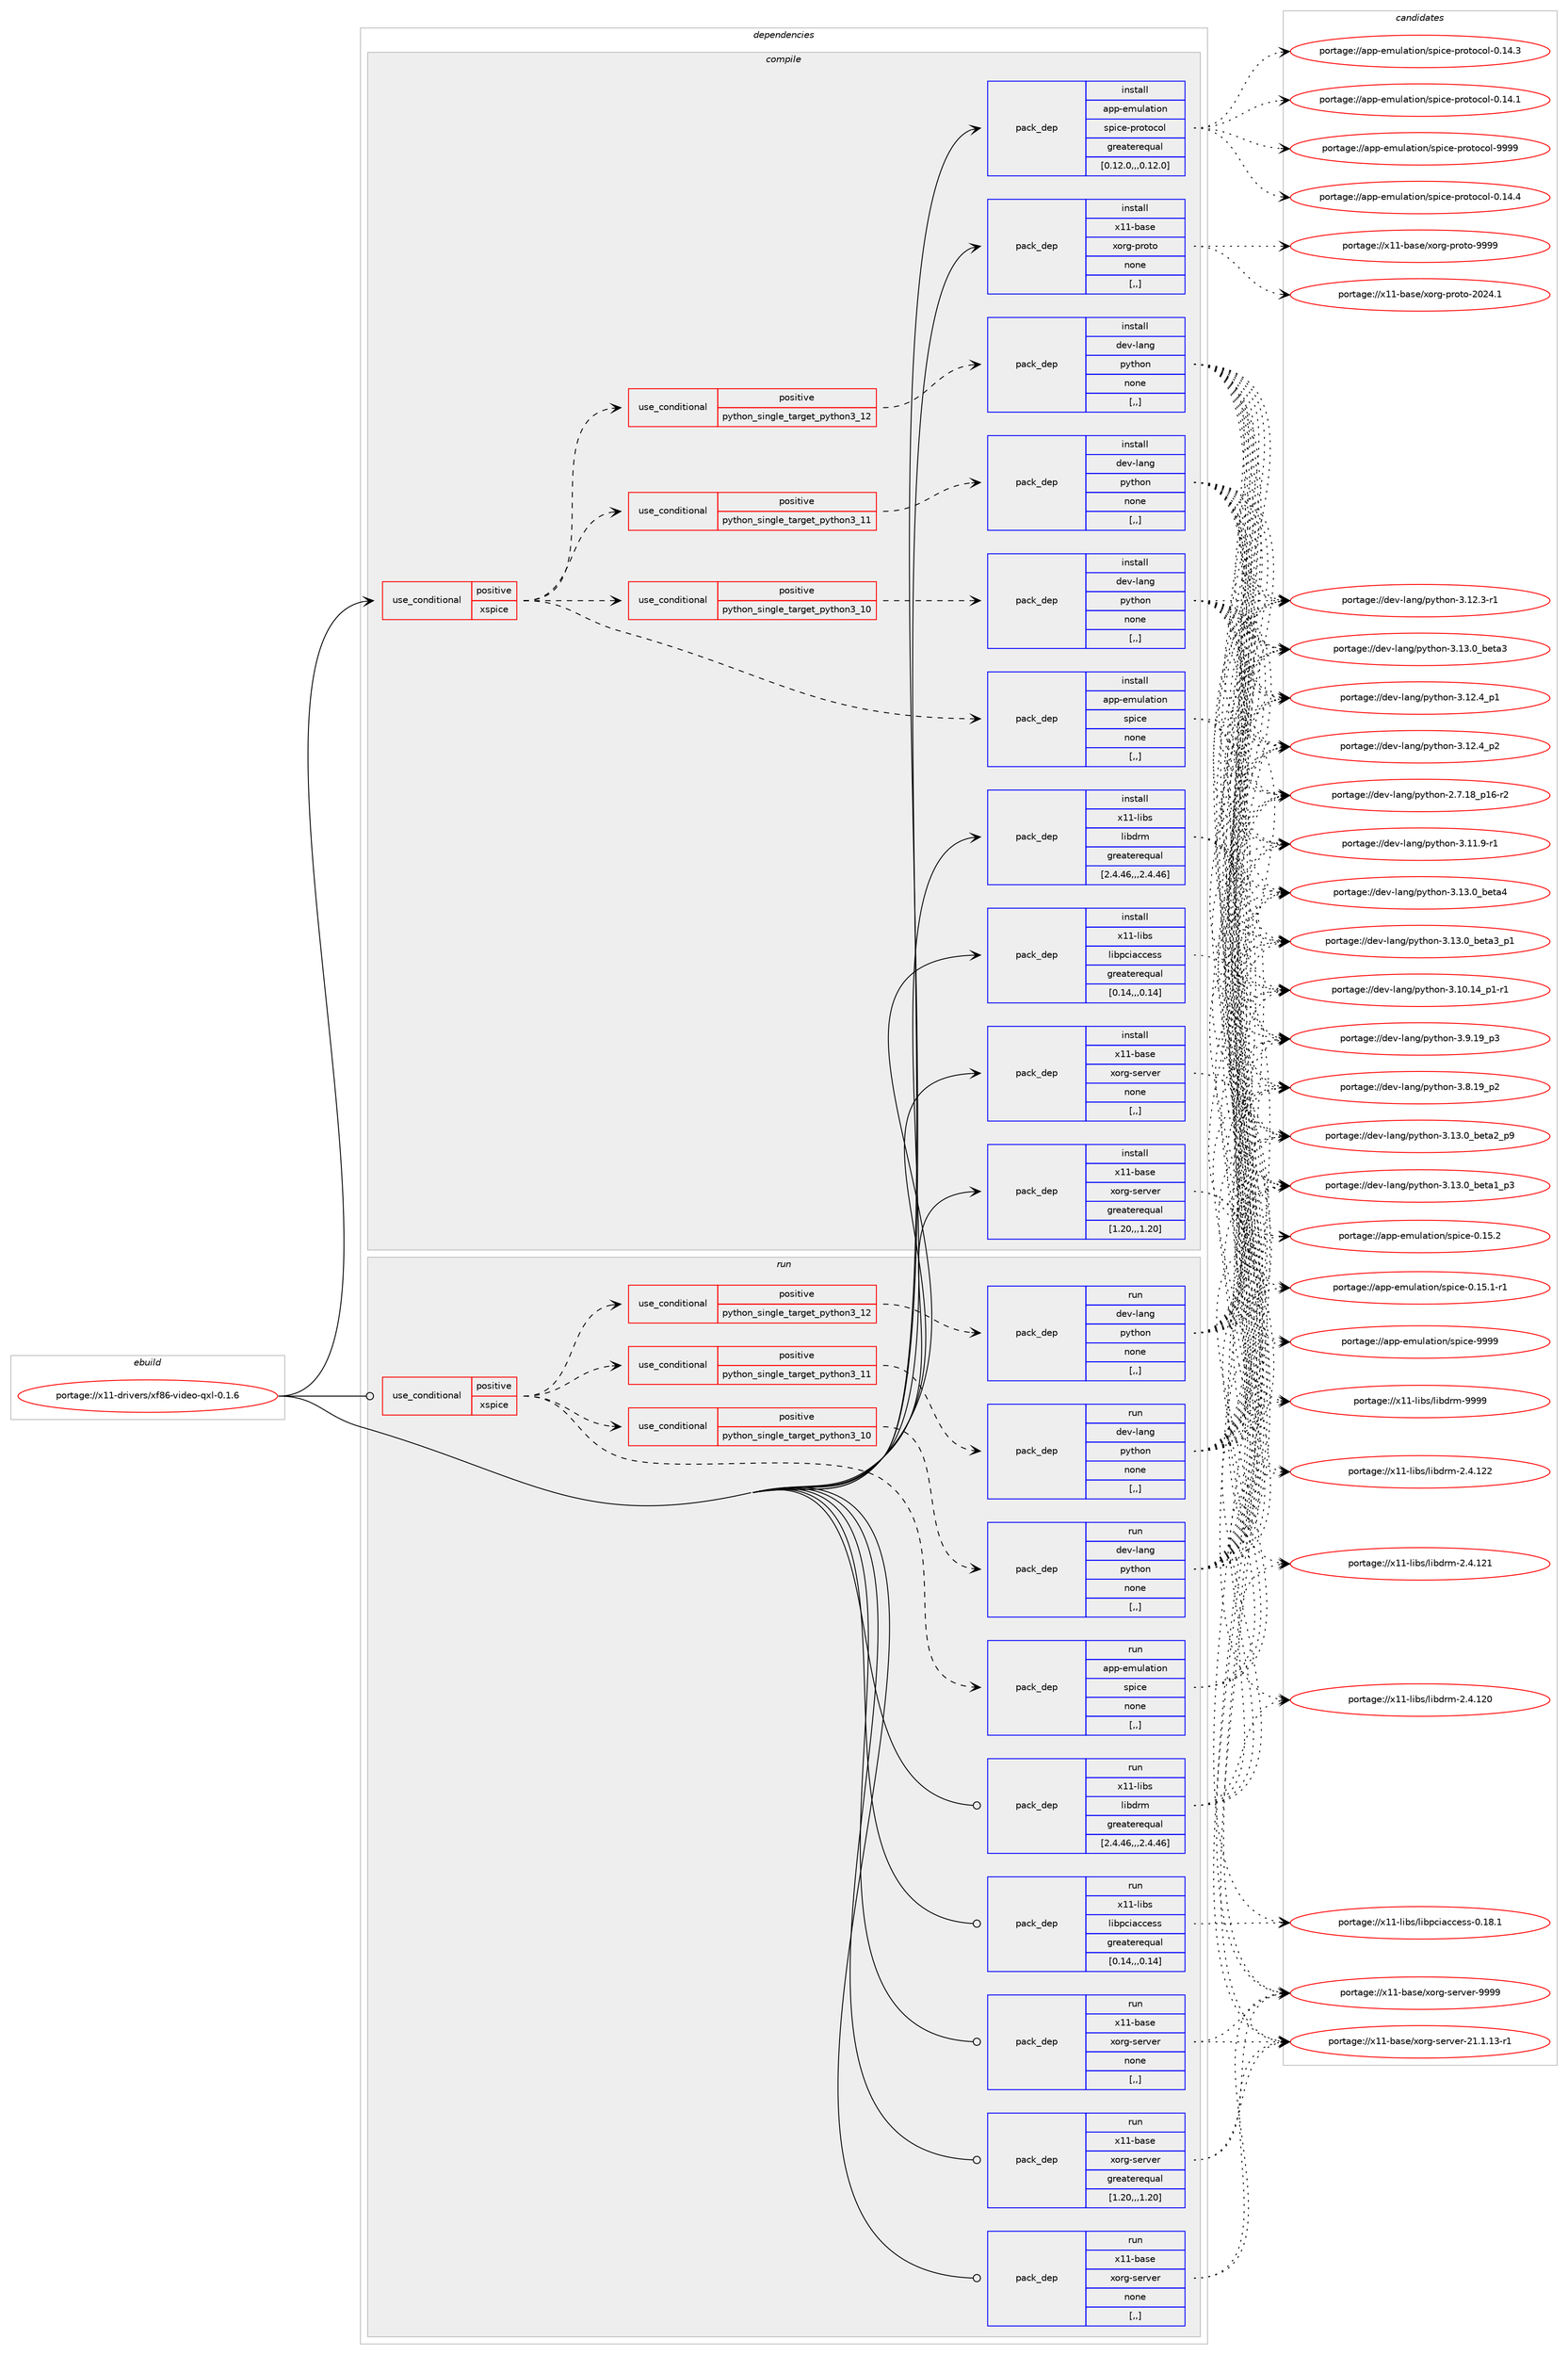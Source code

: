 digraph prolog {

# *************
# Graph options
# *************

newrank=true;
concentrate=true;
compound=true;
graph [rankdir=LR,fontname=Helvetica,fontsize=10,ranksep=1.5];#, ranksep=2.5, nodesep=0.2];
edge  [arrowhead=vee];
node  [fontname=Helvetica,fontsize=10];

# **********
# The ebuild
# **********

subgraph cluster_leftcol {
color=gray;
label=<<i>ebuild</i>>;
id [label="portage://x11-drivers/xf86-video-qxl-0.1.6", color=red, width=4, href="../x11-drivers/xf86-video-qxl-0.1.6.svg"];
}

# ****************
# The dependencies
# ****************

subgraph cluster_midcol {
color=gray;
label=<<i>dependencies</i>>;
subgraph cluster_compile {
fillcolor="#eeeeee";
style=filled;
label=<<i>compile</i>>;
subgraph cond121522 {
dependency456954 [label=<<TABLE BORDER="0" CELLBORDER="1" CELLSPACING="0" CELLPADDING="4"><TR><TD ROWSPAN="3" CELLPADDING="10">use_conditional</TD></TR><TR><TD>positive</TD></TR><TR><TD>xspice</TD></TR></TABLE>>, shape=none, color=red];
subgraph pack332055 {
dependency456955 [label=<<TABLE BORDER="0" CELLBORDER="1" CELLSPACING="0" CELLPADDING="4" WIDTH="220"><TR><TD ROWSPAN="6" CELLPADDING="30">pack_dep</TD></TR><TR><TD WIDTH="110">install</TD></TR><TR><TD>app-emulation</TD></TR><TR><TD>spice</TD></TR><TR><TD>none</TD></TR><TR><TD>[,,]</TD></TR></TABLE>>, shape=none, color=blue];
}
dependency456954:e -> dependency456955:w [weight=20,style="dashed",arrowhead="vee"];
subgraph cond121523 {
dependency456956 [label=<<TABLE BORDER="0" CELLBORDER="1" CELLSPACING="0" CELLPADDING="4"><TR><TD ROWSPAN="3" CELLPADDING="10">use_conditional</TD></TR><TR><TD>positive</TD></TR><TR><TD>python_single_target_python3_10</TD></TR></TABLE>>, shape=none, color=red];
subgraph pack332056 {
dependency456957 [label=<<TABLE BORDER="0" CELLBORDER="1" CELLSPACING="0" CELLPADDING="4" WIDTH="220"><TR><TD ROWSPAN="6" CELLPADDING="30">pack_dep</TD></TR><TR><TD WIDTH="110">install</TD></TR><TR><TD>dev-lang</TD></TR><TR><TD>python</TD></TR><TR><TD>none</TD></TR><TR><TD>[,,]</TD></TR></TABLE>>, shape=none, color=blue];
}
dependency456956:e -> dependency456957:w [weight=20,style="dashed",arrowhead="vee"];
}
dependency456954:e -> dependency456956:w [weight=20,style="dashed",arrowhead="vee"];
subgraph cond121524 {
dependency456958 [label=<<TABLE BORDER="0" CELLBORDER="1" CELLSPACING="0" CELLPADDING="4"><TR><TD ROWSPAN="3" CELLPADDING="10">use_conditional</TD></TR><TR><TD>positive</TD></TR><TR><TD>python_single_target_python3_11</TD></TR></TABLE>>, shape=none, color=red];
subgraph pack332057 {
dependency456959 [label=<<TABLE BORDER="0" CELLBORDER="1" CELLSPACING="0" CELLPADDING="4" WIDTH="220"><TR><TD ROWSPAN="6" CELLPADDING="30">pack_dep</TD></TR><TR><TD WIDTH="110">install</TD></TR><TR><TD>dev-lang</TD></TR><TR><TD>python</TD></TR><TR><TD>none</TD></TR><TR><TD>[,,]</TD></TR></TABLE>>, shape=none, color=blue];
}
dependency456958:e -> dependency456959:w [weight=20,style="dashed",arrowhead="vee"];
}
dependency456954:e -> dependency456958:w [weight=20,style="dashed",arrowhead="vee"];
subgraph cond121525 {
dependency456960 [label=<<TABLE BORDER="0" CELLBORDER="1" CELLSPACING="0" CELLPADDING="4"><TR><TD ROWSPAN="3" CELLPADDING="10">use_conditional</TD></TR><TR><TD>positive</TD></TR><TR><TD>python_single_target_python3_12</TD></TR></TABLE>>, shape=none, color=red];
subgraph pack332058 {
dependency456961 [label=<<TABLE BORDER="0" CELLBORDER="1" CELLSPACING="0" CELLPADDING="4" WIDTH="220"><TR><TD ROWSPAN="6" CELLPADDING="30">pack_dep</TD></TR><TR><TD WIDTH="110">install</TD></TR><TR><TD>dev-lang</TD></TR><TR><TD>python</TD></TR><TR><TD>none</TD></TR><TR><TD>[,,]</TD></TR></TABLE>>, shape=none, color=blue];
}
dependency456960:e -> dependency456961:w [weight=20,style="dashed",arrowhead="vee"];
}
dependency456954:e -> dependency456960:w [weight=20,style="dashed",arrowhead="vee"];
}
id:e -> dependency456954:w [weight=20,style="solid",arrowhead="vee"];
subgraph pack332059 {
dependency456962 [label=<<TABLE BORDER="0" CELLBORDER="1" CELLSPACING="0" CELLPADDING="4" WIDTH="220"><TR><TD ROWSPAN="6" CELLPADDING="30">pack_dep</TD></TR><TR><TD WIDTH="110">install</TD></TR><TR><TD>app-emulation</TD></TR><TR><TD>spice-protocol</TD></TR><TR><TD>greaterequal</TD></TR><TR><TD>[0.12.0,,,0.12.0]</TD></TR></TABLE>>, shape=none, color=blue];
}
id:e -> dependency456962:w [weight=20,style="solid",arrowhead="vee"];
subgraph pack332060 {
dependency456963 [label=<<TABLE BORDER="0" CELLBORDER="1" CELLSPACING="0" CELLPADDING="4" WIDTH="220"><TR><TD ROWSPAN="6" CELLPADDING="30">pack_dep</TD></TR><TR><TD WIDTH="110">install</TD></TR><TR><TD>x11-base</TD></TR><TR><TD>xorg-proto</TD></TR><TR><TD>none</TD></TR><TR><TD>[,,]</TD></TR></TABLE>>, shape=none, color=blue];
}
id:e -> dependency456963:w [weight=20,style="solid",arrowhead="vee"];
subgraph pack332061 {
dependency456964 [label=<<TABLE BORDER="0" CELLBORDER="1" CELLSPACING="0" CELLPADDING="4" WIDTH="220"><TR><TD ROWSPAN="6" CELLPADDING="30">pack_dep</TD></TR><TR><TD WIDTH="110">install</TD></TR><TR><TD>x11-base</TD></TR><TR><TD>xorg-server</TD></TR><TR><TD>greaterequal</TD></TR><TR><TD>[1.20,,,1.20]</TD></TR></TABLE>>, shape=none, color=blue];
}
id:e -> dependency456964:w [weight=20,style="solid",arrowhead="vee"];
subgraph pack332062 {
dependency456965 [label=<<TABLE BORDER="0" CELLBORDER="1" CELLSPACING="0" CELLPADDING="4" WIDTH="220"><TR><TD ROWSPAN="6" CELLPADDING="30">pack_dep</TD></TR><TR><TD WIDTH="110">install</TD></TR><TR><TD>x11-base</TD></TR><TR><TD>xorg-server</TD></TR><TR><TD>none</TD></TR><TR><TD>[,,]</TD></TR></TABLE>>, shape=none, color=blue];
}
id:e -> dependency456965:w [weight=20,style="solid",arrowhead="vee"];
subgraph pack332063 {
dependency456966 [label=<<TABLE BORDER="0" CELLBORDER="1" CELLSPACING="0" CELLPADDING="4" WIDTH="220"><TR><TD ROWSPAN="6" CELLPADDING="30">pack_dep</TD></TR><TR><TD WIDTH="110">install</TD></TR><TR><TD>x11-libs</TD></TR><TR><TD>libdrm</TD></TR><TR><TD>greaterequal</TD></TR><TR><TD>[2.4.46,,,2.4.46]</TD></TR></TABLE>>, shape=none, color=blue];
}
id:e -> dependency456966:w [weight=20,style="solid",arrowhead="vee"];
subgraph pack332064 {
dependency456967 [label=<<TABLE BORDER="0" CELLBORDER="1" CELLSPACING="0" CELLPADDING="4" WIDTH="220"><TR><TD ROWSPAN="6" CELLPADDING="30">pack_dep</TD></TR><TR><TD WIDTH="110">install</TD></TR><TR><TD>x11-libs</TD></TR><TR><TD>libpciaccess</TD></TR><TR><TD>greaterequal</TD></TR><TR><TD>[0.14,,,0.14]</TD></TR></TABLE>>, shape=none, color=blue];
}
id:e -> dependency456967:w [weight=20,style="solid",arrowhead="vee"];
}
subgraph cluster_compileandrun {
fillcolor="#eeeeee";
style=filled;
label=<<i>compile and run</i>>;
}
subgraph cluster_run {
fillcolor="#eeeeee";
style=filled;
label=<<i>run</i>>;
subgraph cond121526 {
dependency456968 [label=<<TABLE BORDER="0" CELLBORDER="1" CELLSPACING="0" CELLPADDING="4"><TR><TD ROWSPAN="3" CELLPADDING="10">use_conditional</TD></TR><TR><TD>positive</TD></TR><TR><TD>xspice</TD></TR></TABLE>>, shape=none, color=red];
subgraph pack332065 {
dependency456969 [label=<<TABLE BORDER="0" CELLBORDER="1" CELLSPACING="0" CELLPADDING="4" WIDTH="220"><TR><TD ROWSPAN="6" CELLPADDING="30">pack_dep</TD></TR><TR><TD WIDTH="110">run</TD></TR><TR><TD>app-emulation</TD></TR><TR><TD>spice</TD></TR><TR><TD>none</TD></TR><TR><TD>[,,]</TD></TR></TABLE>>, shape=none, color=blue];
}
dependency456968:e -> dependency456969:w [weight=20,style="dashed",arrowhead="vee"];
subgraph cond121527 {
dependency456970 [label=<<TABLE BORDER="0" CELLBORDER="1" CELLSPACING="0" CELLPADDING="4"><TR><TD ROWSPAN="3" CELLPADDING="10">use_conditional</TD></TR><TR><TD>positive</TD></TR><TR><TD>python_single_target_python3_10</TD></TR></TABLE>>, shape=none, color=red];
subgraph pack332066 {
dependency456971 [label=<<TABLE BORDER="0" CELLBORDER="1" CELLSPACING="0" CELLPADDING="4" WIDTH="220"><TR><TD ROWSPAN="6" CELLPADDING="30">pack_dep</TD></TR><TR><TD WIDTH="110">run</TD></TR><TR><TD>dev-lang</TD></TR><TR><TD>python</TD></TR><TR><TD>none</TD></TR><TR><TD>[,,]</TD></TR></TABLE>>, shape=none, color=blue];
}
dependency456970:e -> dependency456971:w [weight=20,style="dashed",arrowhead="vee"];
}
dependency456968:e -> dependency456970:w [weight=20,style="dashed",arrowhead="vee"];
subgraph cond121528 {
dependency456972 [label=<<TABLE BORDER="0" CELLBORDER="1" CELLSPACING="0" CELLPADDING="4"><TR><TD ROWSPAN="3" CELLPADDING="10">use_conditional</TD></TR><TR><TD>positive</TD></TR><TR><TD>python_single_target_python3_11</TD></TR></TABLE>>, shape=none, color=red];
subgraph pack332067 {
dependency456973 [label=<<TABLE BORDER="0" CELLBORDER="1" CELLSPACING="0" CELLPADDING="4" WIDTH="220"><TR><TD ROWSPAN="6" CELLPADDING="30">pack_dep</TD></TR><TR><TD WIDTH="110">run</TD></TR><TR><TD>dev-lang</TD></TR><TR><TD>python</TD></TR><TR><TD>none</TD></TR><TR><TD>[,,]</TD></TR></TABLE>>, shape=none, color=blue];
}
dependency456972:e -> dependency456973:w [weight=20,style="dashed",arrowhead="vee"];
}
dependency456968:e -> dependency456972:w [weight=20,style="dashed",arrowhead="vee"];
subgraph cond121529 {
dependency456974 [label=<<TABLE BORDER="0" CELLBORDER="1" CELLSPACING="0" CELLPADDING="4"><TR><TD ROWSPAN="3" CELLPADDING="10">use_conditional</TD></TR><TR><TD>positive</TD></TR><TR><TD>python_single_target_python3_12</TD></TR></TABLE>>, shape=none, color=red];
subgraph pack332068 {
dependency456975 [label=<<TABLE BORDER="0" CELLBORDER="1" CELLSPACING="0" CELLPADDING="4" WIDTH="220"><TR><TD ROWSPAN="6" CELLPADDING="30">pack_dep</TD></TR><TR><TD WIDTH="110">run</TD></TR><TR><TD>dev-lang</TD></TR><TR><TD>python</TD></TR><TR><TD>none</TD></TR><TR><TD>[,,]</TD></TR></TABLE>>, shape=none, color=blue];
}
dependency456974:e -> dependency456975:w [weight=20,style="dashed",arrowhead="vee"];
}
dependency456968:e -> dependency456974:w [weight=20,style="dashed",arrowhead="vee"];
}
id:e -> dependency456968:w [weight=20,style="solid",arrowhead="odot"];
subgraph pack332069 {
dependency456976 [label=<<TABLE BORDER="0" CELLBORDER="1" CELLSPACING="0" CELLPADDING="4" WIDTH="220"><TR><TD ROWSPAN="6" CELLPADDING="30">pack_dep</TD></TR><TR><TD WIDTH="110">run</TD></TR><TR><TD>x11-base</TD></TR><TR><TD>xorg-server</TD></TR><TR><TD>greaterequal</TD></TR><TR><TD>[1.20,,,1.20]</TD></TR></TABLE>>, shape=none, color=blue];
}
id:e -> dependency456976:w [weight=20,style="solid",arrowhead="odot"];
subgraph pack332070 {
dependency456977 [label=<<TABLE BORDER="0" CELLBORDER="1" CELLSPACING="0" CELLPADDING="4" WIDTH="220"><TR><TD ROWSPAN="6" CELLPADDING="30">pack_dep</TD></TR><TR><TD WIDTH="110">run</TD></TR><TR><TD>x11-base</TD></TR><TR><TD>xorg-server</TD></TR><TR><TD>none</TD></TR><TR><TD>[,,]</TD></TR></TABLE>>, shape=none, color=blue];
}
id:e -> dependency456977:w [weight=20,style="solid",arrowhead="odot"];
subgraph pack332071 {
dependency456978 [label=<<TABLE BORDER="0" CELLBORDER="1" CELLSPACING="0" CELLPADDING="4" WIDTH="220"><TR><TD ROWSPAN="6" CELLPADDING="30">pack_dep</TD></TR><TR><TD WIDTH="110">run</TD></TR><TR><TD>x11-base</TD></TR><TR><TD>xorg-server</TD></TR><TR><TD>none</TD></TR><TR><TD>[,,]</TD></TR></TABLE>>, shape=none, color=blue];
}
id:e -> dependency456978:w [weight=20,style="solid",arrowhead="odot"];
subgraph pack332072 {
dependency456979 [label=<<TABLE BORDER="0" CELLBORDER="1" CELLSPACING="0" CELLPADDING="4" WIDTH="220"><TR><TD ROWSPAN="6" CELLPADDING="30">pack_dep</TD></TR><TR><TD WIDTH="110">run</TD></TR><TR><TD>x11-libs</TD></TR><TR><TD>libdrm</TD></TR><TR><TD>greaterequal</TD></TR><TR><TD>[2.4.46,,,2.4.46]</TD></TR></TABLE>>, shape=none, color=blue];
}
id:e -> dependency456979:w [weight=20,style="solid",arrowhead="odot"];
subgraph pack332073 {
dependency456980 [label=<<TABLE BORDER="0" CELLBORDER="1" CELLSPACING="0" CELLPADDING="4" WIDTH="220"><TR><TD ROWSPAN="6" CELLPADDING="30">pack_dep</TD></TR><TR><TD WIDTH="110">run</TD></TR><TR><TD>x11-libs</TD></TR><TR><TD>libpciaccess</TD></TR><TR><TD>greaterequal</TD></TR><TR><TD>[0.14,,,0.14]</TD></TR></TABLE>>, shape=none, color=blue];
}
id:e -> dependency456980:w [weight=20,style="solid",arrowhead="odot"];
}
}

# **************
# The candidates
# **************

subgraph cluster_choices {
rank=same;
color=gray;
label=<<i>candidates</i>>;

subgraph choice332055 {
color=black;
nodesep=1;
choice97112112451011091171089711610511111047115112105991014557575757 [label="portage://app-emulation/spice-9999", color=red, width=4,href="../app-emulation/spice-9999.svg"];
choice971121124510110911710897116105111110471151121059910145484649534650 [label="portage://app-emulation/spice-0.15.2", color=red, width=4,href="../app-emulation/spice-0.15.2.svg"];
choice9711211245101109117108971161051111104711511210599101454846495346494511449 [label="portage://app-emulation/spice-0.15.1-r1", color=red, width=4,href="../app-emulation/spice-0.15.1-r1.svg"];
dependency456955:e -> choice97112112451011091171089711610511111047115112105991014557575757:w [style=dotted,weight="100"];
dependency456955:e -> choice971121124510110911710897116105111110471151121059910145484649534650:w [style=dotted,weight="100"];
dependency456955:e -> choice9711211245101109117108971161051111104711511210599101454846495346494511449:w [style=dotted,weight="100"];
}
subgraph choice332056 {
color=black;
nodesep=1;
choice1001011184510897110103471121211161041111104551464951464895981011169752 [label="portage://dev-lang/python-3.13.0_beta4", color=red, width=4,href="../dev-lang/python-3.13.0_beta4.svg"];
choice10010111845108971101034711212111610411111045514649514648959810111697519511249 [label="portage://dev-lang/python-3.13.0_beta3_p1", color=red, width=4,href="../dev-lang/python-3.13.0_beta3_p1.svg"];
choice1001011184510897110103471121211161041111104551464951464895981011169751 [label="portage://dev-lang/python-3.13.0_beta3", color=red, width=4,href="../dev-lang/python-3.13.0_beta3.svg"];
choice10010111845108971101034711212111610411111045514649514648959810111697509511257 [label="portage://dev-lang/python-3.13.0_beta2_p9", color=red, width=4,href="../dev-lang/python-3.13.0_beta2_p9.svg"];
choice10010111845108971101034711212111610411111045514649514648959810111697499511251 [label="portage://dev-lang/python-3.13.0_beta1_p3", color=red, width=4,href="../dev-lang/python-3.13.0_beta1_p3.svg"];
choice100101118451089711010347112121116104111110455146495046529511250 [label="portage://dev-lang/python-3.12.4_p2", color=red, width=4,href="../dev-lang/python-3.12.4_p2.svg"];
choice100101118451089711010347112121116104111110455146495046529511249 [label="portage://dev-lang/python-3.12.4_p1", color=red, width=4,href="../dev-lang/python-3.12.4_p1.svg"];
choice100101118451089711010347112121116104111110455146495046514511449 [label="portage://dev-lang/python-3.12.3-r1", color=red, width=4,href="../dev-lang/python-3.12.3-r1.svg"];
choice100101118451089711010347112121116104111110455146494946574511449 [label="portage://dev-lang/python-3.11.9-r1", color=red, width=4,href="../dev-lang/python-3.11.9-r1.svg"];
choice100101118451089711010347112121116104111110455146494846495295112494511449 [label="portage://dev-lang/python-3.10.14_p1-r1", color=red, width=4,href="../dev-lang/python-3.10.14_p1-r1.svg"];
choice100101118451089711010347112121116104111110455146574649579511251 [label="portage://dev-lang/python-3.9.19_p3", color=red, width=4,href="../dev-lang/python-3.9.19_p3.svg"];
choice100101118451089711010347112121116104111110455146564649579511250 [label="portage://dev-lang/python-3.8.19_p2", color=red, width=4,href="../dev-lang/python-3.8.19_p2.svg"];
choice100101118451089711010347112121116104111110455046554649569511249544511450 [label="portage://dev-lang/python-2.7.18_p16-r2", color=red, width=4,href="../dev-lang/python-2.7.18_p16-r2.svg"];
dependency456957:e -> choice1001011184510897110103471121211161041111104551464951464895981011169752:w [style=dotted,weight="100"];
dependency456957:e -> choice10010111845108971101034711212111610411111045514649514648959810111697519511249:w [style=dotted,weight="100"];
dependency456957:e -> choice1001011184510897110103471121211161041111104551464951464895981011169751:w [style=dotted,weight="100"];
dependency456957:e -> choice10010111845108971101034711212111610411111045514649514648959810111697509511257:w [style=dotted,weight="100"];
dependency456957:e -> choice10010111845108971101034711212111610411111045514649514648959810111697499511251:w [style=dotted,weight="100"];
dependency456957:e -> choice100101118451089711010347112121116104111110455146495046529511250:w [style=dotted,weight="100"];
dependency456957:e -> choice100101118451089711010347112121116104111110455146495046529511249:w [style=dotted,weight="100"];
dependency456957:e -> choice100101118451089711010347112121116104111110455146495046514511449:w [style=dotted,weight="100"];
dependency456957:e -> choice100101118451089711010347112121116104111110455146494946574511449:w [style=dotted,weight="100"];
dependency456957:e -> choice100101118451089711010347112121116104111110455146494846495295112494511449:w [style=dotted,weight="100"];
dependency456957:e -> choice100101118451089711010347112121116104111110455146574649579511251:w [style=dotted,weight="100"];
dependency456957:e -> choice100101118451089711010347112121116104111110455146564649579511250:w [style=dotted,weight="100"];
dependency456957:e -> choice100101118451089711010347112121116104111110455046554649569511249544511450:w [style=dotted,weight="100"];
}
subgraph choice332057 {
color=black;
nodesep=1;
choice1001011184510897110103471121211161041111104551464951464895981011169752 [label="portage://dev-lang/python-3.13.0_beta4", color=red, width=4,href="../dev-lang/python-3.13.0_beta4.svg"];
choice10010111845108971101034711212111610411111045514649514648959810111697519511249 [label="portage://dev-lang/python-3.13.0_beta3_p1", color=red, width=4,href="../dev-lang/python-3.13.0_beta3_p1.svg"];
choice1001011184510897110103471121211161041111104551464951464895981011169751 [label="portage://dev-lang/python-3.13.0_beta3", color=red, width=4,href="../dev-lang/python-3.13.0_beta3.svg"];
choice10010111845108971101034711212111610411111045514649514648959810111697509511257 [label="portage://dev-lang/python-3.13.0_beta2_p9", color=red, width=4,href="../dev-lang/python-3.13.0_beta2_p9.svg"];
choice10010111845108971101034711212111610411111045514649514648959810111697499511251 [label="portage://dev-lang/python-3.13.0_beta1_p3", color=red, width=4,href="../dev-lang/python-3.13.0_beta1_p3.svg"];
choice100101118451089711010347112121116104111110455146495046529511250 [label="portage://dev-lang/python-3.12.4_p2", color=red, width=4,href="../dev-lang/python-3.12.4_p2.svg"];
choice100101118451089711010347112121116104111110455146495046529511249 [label="portage://dev-lang/python-3.12.4_p1", color=red, width=4,href="../dev-lang/python-3.12.4_p1.svg"];
choice100101118451089711010347112121116104111110455146495046514511449 [label="portage://dev-lang/python-3.12.3-r1", color=red, width=4,href="../dev-lang/python-3.12.3-r1.svg"];
choice100101118451089711010347112121116104111110455146494946574511449 [label="portage://dev-lang/python-3.11.9-r1", color=red, width=4,href="../dev-lang/python-3.11.9-r1.svg"];
choice100101118451089711010347112121116104111110455146494846495295112494511449 [label="portage://dev-lang/python-3.10.14_p1-r1", color=red, width=4,href="../dev-lang/python-3.10.14_p1-r1.svg"];
choice100101118451089711010347112121116104111110455146574649579511251 [label="portage://dev-lang/python-3.9.19_p3", color=red, width=4,href="../dev-lang/python-3.9.19_p3.svg"];
choice100101118451089711010347112121116104111110455146564649579511250 [label="portage://dev-lang/python-3.8.19_p2", color=red, width=4,href="../dev-lang/python-3.8.19_p2.svg"];
choice100101118451089711010347112121116104111110455046554649569511249544511450 [label="portage://dev-lang/python-2.7.18_p16-r2", color=red, width=4,href="../dev-lang/python-2.7.18_p16-r2.svg"];
dependency456959:e -> choice1001011184510897110103471121211161041111104551464951464895981011169752:w [style=dotted,weight="100"];
dependency456959:e -> choice10010111845108971101034711212111610411111045514649514648959810111697519511249:w [style=dotted,weight="100"];
dependency456959:e -> choice1001011184510897110103471121211161041111104551464951464895981011169751:w [style=dotted,weight="100"];
dependency456959:e -> choice10010111845108971101034711212111610411111045514649514648959810111697509511257:w [style=dotted,weight="100"];
dependency456959:e -> choice10010111845108971101034711212111610411111045514649514648959810111697499511251:w [style=dotted,weight="100"];
dependency456959:e -> choice100101118451089711010347112121116104111110455146495046529511250:w [style=dotted,weight="100"];
dependency456959:e -> choice100101118451089711010347112121116104111110455146495046529511249:w [style=dotted,weight="100"];
dependency456959:e -> choice100101118451089711010347112121116104111110455146495046514511449:w [style=dotted,weight="100"];
dependency456959:e -> choice100101118451089711010347112121116104111110455146494946574511449:w [style=dotted,weight="100"];
dependency456959:e -> choice100101118451089711010347112121116104111110455146494846495295112494511449:w [style=dotted,weight="100"];
dependency456959:e -> choice100101118451089711010347112121116104111110455146574649579511251:w [style=dotted,weight="100"];
dependency456959:e -> choice100101118451089711010347112121116104111110455146564649579511250:w [style=dotted,weight="100"];
dependency456959:e -> choice100101118451089711010347112121116104111110455046554649569511249544511450:w [style=dotted,weight="100"];
}
subgraph choice332058 {
color=black;
nodesep=1;
choice1001011184510897110103471121211161041111104551464951464895981011169752 [label="portage://dev-lang/python-3.13.0_beta4", color=red, width=4,href="../dev-lang/python-3.13.0_beta4.svg"];
choice10010111845108971101034711212111610411111045514649514648959810111697519511249 [label="portage://dev-lang/python-3.13.0_beta3_p1", color=red, width=4,href="../dev-lang/python-3.13.0_beta3_p1.svg"];
choice1001011184510897110103471121211161041111104551464951464895981011169751 [label="portage://dev-lang/python-3.13.0_beta3", color=red, width=4,href="../dev-lang/python-3.13.0_beta3.svg"];
choice10010111845108971101034711212111610411111045514649514648959810111697509511257 [label="portage://dev-lang/python-3.13.0_beta2_p9", color=red, width=4,href="../dev-lang/python-3.13.0_beta2_p9.svg"];
choice10010111845108971101034711212111610411111045514649514648959810111697499511251 [label="portage://dev-lang/python-3.13.0_beta1_p3", color=red, width=4,href="../dev-lang/python-3.13.0_beta1_p3.svg"];
choice100101118451089711010347112121116104111110455146495046529511250 [label="portage://dev-lang/python-3.12.4_p2", color=red, width=4,href="../dev-lang/python-3.12.4_p2.svg"];
choice100101118451089711010347112121116104111110455146495046529511249 [label="portage://dev-lang/python-3.12.4_p1", color=red, width=4,href="../dev-lang/python-3.12.4_p1.svg"];
choice100101118451089711010347112121116104111110455146495046514511449 [label="portage://dev-lang/python-3.12.3-r1", color=red, width=4,href="../dev-lang/python-3.12.3-r1.svg"];
choice100101118451089711010347112121116104111110455146494946574511449 [label="portage://dev-lang/python-3.11.9-r1", color=red, width=4,href="../dev-lang/python-3.11.9-r1.svg"];
choice100101118451089711010347112121116104111110455146494846495295112494511449 [label="portage://dev-lang/python-3.10.14_p1-r1", color=red, width=4,href="../dev-lang/python-3.10.14_p1-r1.svg"];
choice100101118451089711010347112121116104111110455146574649579511251 [label="portage://dev-lang/python-3.9.19_p3", color=red, width=4,href="../dev-lang/python-3.9.19_p3.svg"];
choice100101118451089711010347112121116104111110455146564649579511250 [label="portage://dev-lang/python-3.8.19_p2", color=red, width=4,href="../dev-lang/python-3.8.19_p2.svg"];
choice100101118451089711010347112121116104111110455046554649569511249544511450 [label="portage://dev-lang/python-2.7.18_p16-r2", color=red, width=4,href="../dev-lang/python-2.7.18_p16-r2.svg"];
dependency456961:e -> choice1001011184510897110103471121211161041111104551464951464895981011169752:w [style=dotted,weight="100"];
dependency456961:e -> choice10010111845108971101034711212111610411111045514649514648959810111697519511249:w [style=dotted,weight="100"];
dependency456961:e -> choice1001011184510897110103471121211161041111104551464951464895981011169751:w [style=dotted,weight="100"];
dependency456961:e -> choice10010111845108971101034711212111610411111045514649514648959810111697509511257:w [style=dotted,weight="100"];
dependency456961:e -> choice10010111845108971101034711212111610411111045514649514648959810111697499511251:w [style=dotted,weight="100"];
dependency456961:e -> choice100101118451089711010347112121116104111110455146495046529511250:w [style=dotted,weight="100"];
dependency456961:e -> choice100101118451089711010347112121116104111110455146495046529511249:w [style=dotted,weight="100"];
dependency456961:e -> choice100101118451089711010347112121116104111110455146495046514511449:w [style=dotted,weight="100"];
dependency456961:e -> choice100101118451089711010347112121116104111110455146494946574511449:w [style=dotted,weight="100"];
dependency456961:e -> choice100101118451089711010347112121116104111110455146494846495295112494511449:w [style=dotted,weight="100"];
dependency456961:e -> choice100101118451089711010347112121116104111110455146574649579511251:w [style=dotted,weight="100"];
dependency456961:e -> choice100101118451089711010347112121116104111110455146564649579511250:w [style=dotted,weight="100"];
dependency456961:e -> choice100101118451089711010347112121116104111110455046554649569511249544511450:w [style=dotted,weight="100"];
}
subgraph choice332059 {
color=black;
nodesep=1;
choice971121124510110911710897116105111110471151121059910145112114111116111991111084557575757 [label="portage://app-emulation/spice-protocol-9999", color=red, width=4,href="../app-emulation/spice-protocol-9999.svg"];
choice9711211245101109117108971161051111104711511210599101451121141111161119911110845484649524652 [label="portage://app-emulation/spice-protocol-0.14.4", color=red, width=4,href="../app-emulation/spice-protocol-0.14.4.svg"];
choice9711211245101109117108971161051111104711511210599101451121141111161119911110845484649524651 [label="portage://app-emulation/spice-protocol-0.14.3", color=red, width=4,href="../app-emulation/spice-protocol-0.14.3.svg"];
choice9711211245101109117108971161051111104711511210599101451121141111161119911110845484649524649 [label="portage://app-emulation/spice-protocol-0.14.1", color=red, width=4,href="../app-emulation/spice-protocol-0.14.1.svg"];
dependency456962:e -> choice971121124510110911710897116105111110471151121059910145112114111116111991111084557575757:w [style=dotted,weight="100"];
dependency456962:e -> choice9711211245101109117108971161051111104711511210599101451121141111161119911110845484649524652:w [style=dotted,weight="100"];
dependency456962:e -> choice9711211245101109117108971161051111104711511210599101451121141111161119911110845484649524651:w [style=dotted,weight="100"];
dependency456962:e -> choice9711211245101109117108971161051111104711511210599101451121141111161119911110845484649524649:w [style=dotted,weight="100"];
}
subgraph choice332060 {
color=black;
nodesep=1;
choice120494945989711510147120111114103451121141111161114557575757 [label="portage://x11-base/xorg-proto-9999", color=red, width=4,href="../x11-base/xorg-proto-9999.svg"];
choice1204949459897115101471201111141034511211411111611145504850524649 [label="portage://x11-base/xorg-proto-2024.1", color=red, width=4,href="../x11-base/xorg-proto-2024.1.svg"];
dependency456963:e -> choice120494945989711510147120111114103451121141111161114557575757:w [style=dotted,weight="100"];
dependency456963:e -> choice1204949459897115101471201111141034511211411111611145504850524649:w [style=dotted,weight="100"];
}
subgraph choice332061 {
color=black;
nodesep=1;
choice120494945989711510147120111114103451151011141181011144557575757 [label="portage://x11-base/xorg-server-9999", color=red, width=4,href="../x11-base/xorg-server-9999.svg"];
choice1204949459897115101471201111141034511510111411810111445504946494649514511449 [label="portage://x11-base/xorg-server-21.1.13-r1", color=red, width=4,href="../x11-base/xorg-server-21.1.13-r1.svg"];
dependency456964:e -> choice120494945989711510147120111114103451151011141181011144557575757:w [style=dotted,weight="100"];
dependency456964:e -> choice1204949459897115101471201111141034511510111411810111445504946494649514511449:w [style=dotted,weight="100"];
}
subgraph choice332062 {
color=black;
nodesep=1;
choice120494945989711510147120111114103451151011141181011144557575757 [label="portage://x11-base/xorg-server-9999", color=red, width=4,href="../x11-base/xorg-server-9999.svg"];
choice1204949459897115101471201111141034511510111411810111445504946494649514511449 [label="portage://x11-base/xorg-server-21.1.13-r1", color=red, width=4,href="../x11-base/xorg-server-21.1.13-r1.svg"];
dependency456965:e -> choice120494945989711510147120111114103451151011141181011144557575757:w [style=dotted,weight="100"];
dependency456965:e -> choice1204949459897115101471201111141034511510111411810111445504946494649514511449:w [style=dotted,weight="100"];
}
subgraph choice332063 {
color=black;
nodesep=1;
choice1204949451081059811547108105981001141094557575757 [label="portage://x11-libs/libdrm-9999", color=red, width=4,href="../x11-libs/libdrm-9999.svg"];
choice1204949451081059811547108105981001141094550465246495050 [label="portage://x11-libs/libdrm-2.4.122", color=red, width=4,href="../x11-libs/libdrm-2.4.122.svg"];
choice1204949451081059811547108105981001141094550465246495049 [label="portage://x11-libs/libdrm-2.4.121", color=red, width=4,href="../x11-libs/libdrm-2.4.121.svg"];
choice1204949451081059811547108105981001141094550465246495048 [label="portage://x11-libs/libdrm-2.4.120", color=red, width=4,href="../x11-libs/libdrm-2.4.120.svg"];
dependency456966:e -> choice1204949451081059811547108105981001141094557575757:w [style=dotted,weight="100"];
dependency456966:e -> choice1204949451081059811547108105981001141094550465246495050:w [style=dotted,weight="100"];
dependency456966:e -> choice1204949451081059811547108105981001141094550465246495049:w [style=dotted,weight="100"];
dependency456966:e -> choice1204949451081059811547108105981001141094550465246495048:w [style=dotted,weight="100"];
}
subgraph choice332064 {
color=black;
nodesep=1;
choice1204949451081059811547108105981129910597999910111511545484649564649 [label="portage://x11-libs/libpciaccess-0.18.1", color=red, width=4,href="../x11-libs/libpciaccess-0.18.1.svg"];
dependency456967:e -> choice1204949451081059811547108105981129910597999910111511545484649564649:w [style=dotted,weight="100"];
}
subgraph choice332065 {
color=black;
nodesep=1;
choice97112112451011091171089711610511111047115112105991014557575757 [label="portage://app-emulation/spice-9999", color=red, width=4,href="../app-emulation/spice-9999.svg"];
choice971121124510110911710897116105111110471151121059910145484649534650 [label="portage://app-emulation/spice-0.15.2", color=red, width=4,href="../app-emulation/spice-0.15.2.svg"];
choice9711211245101109117108971161051111104711511210599101454846495346494511449 [label="portage://app-emulation/spice-0.15.1-r1", color=red, width=4,href="../app-emulation/spice-0.15.1-r1.svg"];
dependency456969:e -> choice97112112451011091171089711610511111047115112105991014557575757:w [style=dotted,weight="100"];
dependency456969:e -> choice971121124510110911710897116105111110471151121059910145484649534650:w [style=dotted,weight="100"];
dependency456969:e -> choice9711211245101109117108971161051111104711511210599101454846495346494511449:w [style=dotted,weight="100"];
}
subgraph choice332066 {
color=black;
nodesep=1;
choice1001011184510897110103471121211161041111104551464951464895981011169752 [label="portage://dev-lang/python-3.13.0_beta4", color=red, width=4,href="../dev-lang/python-3.13.0_beta4.svg"];
choice10010111845108971101034711212111610411111045514649514648959810111697519511249 [label="portage://dev-lang/python-3.13.0_beta3_p1", color=red, width=4,href="../dev-lang/python-3.13.0_beta3_p1.svg"];
choice1001011184510897110103471121211161041111104551464951464895981011169751 [label="portage://dev-lang/python-3.13.0_beta3", color=red, width=4,href="../dev-lang/python-3.13.0_beta3.svg"];
choice10010111845108971101034711212111610411111045514649514648959810111697509511257 [label="portage://dev-lang/python-3.13.0_beta2_p9", color=red, width=4,href="../dev-lang/python-3.13.0_beta2_p9.svg"];
choice10010111845108971101034711212111610411111045514649514648959810111697499511251 [label="portage://dev-lang/python-3.13.0_beta1_p3", color=red, width=4,href="../dev-lang/python-3.13.0_beta1_p3.svg"];
choice100101118451089711010347112121116104111110455146495046529511250 [label="portage://dev-lang/python-3.12.4_p2", color=red, width=4,href="../dev-lang/python-3.12.4_p2.svg"];
choice100101118451089711010347112121116104111110455146495046529511249 [label="portage://dev-lang/python-3.12.4_p1", color=red, width=4,href="../dev-lang/python-3.12.4_p1.svg"];
choice100101118451089711010347112121116104111110455146495046514511449 [label="portage://dev-lang/python-3.12.3-r1", color=red, width=4,href="../dev-lang/python-3.12.3-r1.svg"];
choice100101118451089711010347112121116104111110455146494946574511449 [label="portage://dev-lang/python-3.11.9-r1", color=red, width=4,href="../dev-lang/python-3.11.9-r1.svg"];
choice100101118451089711010347112121116104111110455146494846495295112494511449 [label="portage://dev-lang/python-3.10.14_p1-r1", color=red, width=4,href="../dev-lang/python-3.10.14_p1-r1.svg"];
choice100101118451089711010347112121116104111110455146574649579511251 [label="portage://dev-lang/python-3.9.19_p3", color=red, width=4,href="../dev-lang/python-3.9.19_p3.svg"];
choice100101118451089711010347112121116104111110455146564649579511250 [label="portage://dev-lang/python-3.8.19_p2", color=red, width=4,href="../dev-lang/python-3.8.19_p2.svg"];
choice100101118451089711010347112121116104111110455046554649569511249544511450 [label="portage://dev-lang/python-2.7.18_p16-r2", color=red, width=4,href="../dev-lang/python-2.7.18_p16-r2.svg"];
dependency456971:e -> choice1001011184510897110103471121211161041111104551464951464895981011169752:w [style=dotted,weight="100"];
dependency456971:e -> choice10010111845108971101034711212111610411111045514649514648959810111697519511249:w [style=dotted,weight="100"];
dependency456971:e -> choice1001011184510897110103471121211161041111104551464951464895981011169751:w [style=dotted,weight="100"];
dependency456971:e -> choice10010111845108971101034711212111610411111045514649514648959810111697509511257:w [style=dotted,weight="100"];
dependency456971:e -> choice10010111845108971101034711212111610411111045514649514648959810111697499511251:w [style=dotted,weight="100"];
dependency456971:e -> choice100101118451089711010347112121116104111110455146495046529511250:w [style=dotted,weight="100"];
dependency456971:e -> choice100101118451089711010347112121116104111110455146495046529511249:w [style=dotted,weight="100"];
dependency456971:e -> choice100101118451089711010347112121116104111110455146495046514511449:w [style=dotted,weight="100"];
dependency456971:e -> choice100101118451089711010347112121116104111110455146494946574511449:w [style=dotted,weight="100"];
dependency456971:e -> choice100101118451089711010347112121116104111110455146494846495295112494511449:w [style=dotted,weight="100"];
dependency456971:e -> choice100101118451089711010347112121116104111110455146574649579511251:w [style=dotted,weight="100"];
dependency456971:e -> choice100101118451089711010347112121116104111110455146564649579511250:w [style=dotted,weight="100"];
dependency456971:e -> choice100101118451089711010347112121116104111110455046554649569511249544511450:w [style=dotted,weight="100"];
}
subgraph choice332067 {
color=black;
nodesep=1;
choice1001011184510897110103471121211161041111104551464951464895981011169752 [label="portage://dev-lang/python-3.13.0_beta4", color=red, width=4,href="../dev-lang/python-3.13.0_beta4.svg"];
choice10010111845108971101034711212111610411111045514649514648959810111697519511249 [label="portage://dev-lang/python-3.13.0_beta3_p1", color=red, width=4,href="../dev-lang/python-3.13.0_beta3_p1.svg"];
choice1001011184510897110103471121211161041111104551464951464895981011169751 [label="portage://dev-lang/python-3.13.0_beta3", color=red, width=4,href="../dev-lang/python-3.13.0_beta3.svg"];
choice10010111845108971101034711212111610411111045514649514648959810111697509511257 [label="portage://dev-lang/python-3.13.0_beta2_p9", color=red, width=4,href="../dev-lang/python-3.13.0_beta2_p9.svg"];
choice10010111845108971101034711212111610411111045514649514648959810111697499511251 [label="portage://dev-lang/python-3.13.0_beta1_p3", color=red, width=4,href="../dev-lang/python-3.13.0_beta1_p3.svg"];
choice100101118451089711010347112121116104111110455146495046529511250 [label="portage://dev-lang/python-3.12.4_p2", color=red, width=4,href="../dev-lang/python-3.12.4_p2.svg"];
choice100101118451089711010347112121116104111110455146495046529511249 [label="portage://dev-lang/python-3.12.4_p1", color=red, width=4,href="../dev-lang/python-3.12.4_p1.svg"];
choice100101118451089711010347112121116104111110455146495046514511449 [label="portage://dev-lang/python-3.12.3-r1", color=red, width=4,href="../dev-lang/python-3.12.3-r1.svg"];
choice100101118451089711010347112121116104111110455146494946574511449 [label="portage://dev-lang/python-3.11.9-r1", color=red, width=4,href="../dev-lang/python-3.11.9-r1.svg"];
choice100101118451089711010347112121116104111110455146494846495295112494511449 [label="portage://dev-lang/python-3.10.14_p1-r1", color=red, width=4,href="../dev-lang/python-3.10.14_p1-r1.svg"];
choice100101118451089711010347112121116104111110455146574649579511251 [label="portage://dev-lang/python-3.9.19_p3", color=red, width=4,href="../dev-lang/python-3.9.19_p3.svg"];
choice100101118451089711010347112121116104111110455146564649579511250 [label="portage://dev-lang/python-3.8.19_p2", color=red, width=4,href="../dev-lang/python-3.8.19_p2.svg"];
choice100101118451089711010347112121116104111110455046554649569511249544511450 [label="portage://dev-lang/python-2.7.18_p16-r2", color=red, width=4,href="../dev-lang/python-2.7.18_p16-r2.svg"];
dependency456973:e -> choice1001011184510897110103471121211161041111104551464951464895981011169752:w [style=dotted,weight="100"];
dependency456973:e -> choice10010111845108971101034711212111610411111045514649514648959810111697519511249:w [style=dotted,weight="100"];
dependency456973:e -> choice1001011184510897110103471121211161041111104551464951464895981011169751:w [style=dotted,weight="100"];
dependency456973:e -> choice10010111845108971101034711212111610411111045514649514648959810111697509511257:w [style=dotted,weight="100"];
dependency456973:e -> choice10010111845108971101034711212111610411111045514649514648959810111697499511251:w [style=dotted,weight="100"];
dependency456973:e -> choice100101118451089711010347112121116104111110455146495046529511250:w [style=dotted,weight="100"];
dependency456973:e -> choice100101118451089711010347112121116104111110455146495046529511249:w [style=dotted,weight="100"];
dependency456973:e -> choice100101118451089711010347112121116104111110455146495046514511449:w [style=dotted,weight="100"];
dependency456973:e -> choice100101118451089711010347112121116104111110455146494946574511449:w [style=dotted,weight="100"];
dependency456973:e -> choice100101118451089711010347112121116104111110455146494846495295112494511449:w [style=dotted,weight="100"];
dependency456973:e -> choice100101118451089711010347112121116104111110455146574649579511251:w [style=dotted,weight="100"];
dependency456973:e -> choice100101118451089711010347112121116104111110455146564649579511250:w [style=dotted,weight="100"];
dependency456973:e -> choice100101118451089711010347112121116104111110455046554649569511249544511450:w [style=dotted,weight="100"];
}
subgraph choice332068 {
color=black;
nodesep=1;
choice1001011184510897110103471121211161041111104551464951464895981011169752 [label="portage://dev-lang/python-3.13.0_beta4", color=red, width=4,href="../dev-lang/python-3.13.0_beta4.svg"];
choice10010111845108971101034711212111610411111045514649514648959810111697519511249 [label="portage://dev-lang/python-3.13.0_beta3_p1", color=red, width=4,href="../dev-lang/python-3.13.0_beta3_p1.svg"];
choice1001011184510897110103471121211161041111104551464951464895981011169751 [label="portage://dev-lang/python-3.13.0_beta3", color=red, width=4,href="../dev-lang/python-3.13.0_beta3.svg"];
choice10010111845108971101034711212111610411111045514649514648959810111697509511257 [label="portage://dev-lang/python-3.13.0_beta2_p9", color=red, width=4,href="../dev-lang/python-3.13.0_beta2_p9.svg"];
choice10010111845108971101034711212111610411111045514649514648959810111697499511251 [label="portage://dev-lang/python-3.13.0_beta1_p3", color=red, width=4,href="../dev-lang/python-3.13.0_beta1_p3.svg"];
choice100101118451089711010347112121116104111110455146495046529511250 [label="portage://dev-lang/python-3.12.4_p2", color=red, width=4,href="../dev-lang/python-3.12.4_p2.svg"];
choice100101118451089711010347112121116104111110455146495046529511249 [label="portage://dev-lang/python-3.12.4_p1", color=red, width=4,href="../dev-lang/python-3.12.4_p1.svg"];
choice100101118451089711010347112121116104111110455146495046514511449 [label="portage://dev-lang/python-3.12.3-r1", color=red, width=4,href="../dev-lang/python-3.12.3-r1.svg"];
choice100101118451089711010347112121116104111110455146494946574511449 [label="portage://dev-lang/python-3.11.9-r1", color=red, width=4,href="../dev-lang/python-3.11.9-r1.svg"];
choice100101118451089711010347112121116104111110455146494846495295112494511449 [label="portage://dev-lang/python-3.10.14_p1-r1", color=red, width=4,href="../dev-lang/python-3.10.14_p1-r1.svg"];
choice100101118451089711010347112121116104111110455146574649579511251 [label="portage://dev-lang/python-3.9.19_p3", color=red, width=4,href="../dev-lang/python-3.9.19_p3.svg"];
choice100101118451089711010347112121116104111110455146564649579511250 [label="portage://dev-lang/python-3.8.19_p2", color=red, width=4,href="../dev-lang/python-3.8.19_p2.svg"];
choice100101118451089711010347112121116104111110455046554649569511249544511450 [label="portage://dev-lang/python-2.7.18_p16-r2", color=red, width=4,href="../dev-lang/python-2.7.18_p16-r2.svg"];
dependency456975:e -> choice1001011184510897110103471121211161041111104551464951464895981011169752:w [style=dotted,weight="100"];
dependency456975:e -> choice10010111845108971101034711212111610411111045514649514648959810111697519511249:w [style=dotted,weight="100"];
dependency456975:e -> choice1001011184510897110103471121211161041111104551464951464895981011169751:w [style=dotted,weight="100"];
dependency456975:e -> choice10010111845108971101034711212111610411111045514649514648959810111697509511257:w [style=dotted,weight="100"];
dependency456975:e -> choice10010111845108971101034711212111610411111045514649514648959810111697499511251:w [style=dotted,weight="100"];
dependency456975:e -> choice100101118451089711010347112121116104111110455146495046529511250:w [style=dotted,weight="100"];
dependency456975:e -> choice100101118451089711010347112121116104111110455146495046529511249:w [style=dotted,weight="100"];
dependency456975:e -> choice100101118451089711010347112121116104111110455146495046514511449:w [style=dotted,weight="100"];
dependency456975:e -> choice100101118451089711010347112121116104111110455146494946574511449:w [style=dotted,weight="100"];
dependency456975:e -> choice100101118451089711010347112121116104111110455146494846495295112494511449:w [style=dotted,weight="100"];
dependency456975:e -> choice100101118451089711010347112121116104111110455146574649579511251:w [style=dotted,weight="100"];
dependency456975:e -> choice100101118451089711010347112121116104111110455146564649579511250:w [style=dotted,weight="100"];
dependency456975:e -> choice100101118451089711010347112121116104111110455046554649569511249544511450:w [style=dotted,weight="100"];
}
subgraph choice332069 {
color=black;
nodesep=1;
choice120494945989711510147120111114103451151011141181011144557575757 [label="portage://x11-base/xorg-server-9999", color=red, width=4,href="../x11-base/xorg-server-9999.svg"];
choice1204949459897115101471201111141034511510111411810111445504946494649514511449 [label="portage://x11-base/xorg-server-21.1.13-r1", color=red, width=4,href="../x11-base/xorg-server-21.1.13-r1.svg"];
dependency456976:e -> choice120494945989711510147120111114103451151011141181011144557575757:w [style=dotted,weight="100"];
dependency456976:e -> choice1204949459897115101471201111141034511510111411810111445504946494649514511449:w [style=dotted,weight="100"];
}
subgraph choice332070 {
color=black;
nodesep=1;
choice120494945989711510147120111114103451151011141181011144557575757 [label="portage://x11-base/xorg-server-9999", color=red, width=4,href="../x11-base/xorg-server-9999.svg"];
choice1204949459897115101471201111141034511510111411810111445504946494649514511449 [label="portage://x11-base/xorg-server-21.1.13-r1", color=red, width=4,href="../x11-base/xorg-server-21.1.13-r1.svg"];
dependency456977:e -> choice120494945989711510147120111114103451151011141181011144557575757:w [style=dotted,weight="100"];
dependency456977:e -> choice1204949459897115101471201111141034511510111411810111445504946494649514511449:w [style=dotted,weight="100"];
}
subgraph choice332071 {
color=black;
nodesep=1;
choice120494945989711510147120111114103451151011141181011144557575757 [label="portage://x11-base/xorg-server-9999", color=red, width=4,href="../x11-base/xorg-server-9999.svg"];
choice1204949459897115101471201111141034511510111411810111445504946494649514511449 [label="portage://x11-base/xorg-server-21.1.13-r1", color=red, width=4,href="../x11-base/xorg-server-21.1.13-r1.svg"];
dependency456978:e -> choice120494945989711510147120111114103451151011141181011144557575757:w [style=dotted,weight="100"];
dependency456978:e -> choice1204949459897115101471201111141034511510111411810111445504946494649514511449:w [style=dotted,weight="100"];
}
subgraph choice332072 {
color=black;
nodesep=1;
choice1204949451081059811547108105981001141094557575757 [label="portage://x11-libs/libdrm-9999", color=red, width=4,href="../x11-libs/libdrm-9999.svg"];
choice1204949451081059811547108105981001141094550465246495050 [label="portage://x11-libs/libdrm-2.4.122", color=red, width=4,href="../x11-libs/libdrm-2.4.122.svg"];
choice1204949451081059811547108105981001141094550465246495049 [label="portage://x11-libs/libdrm-2.4.121", color=red, width=4,href="../x11-libs/libdrm-2.4.121.svg"];
choice1204949451081059811547108105981001141094550465246495048 [label="portage://x11-libs/libdrm-2.4.120", color=red, width=4,href="../x11-libs/libdrm-2.4.120.svg"];
dependency456979:e -> choice1204949451081059811547108105981001141094557575757:w [style=dotted,weight="100"];
dependency456979:e -> choice1204949451081059811547108105981001141094550465246495050:w [style=dotted,weight="100"];
dependency456979:e -> choice1204949451081059811547108105981001141094550465246495049:w [style=dotted,weight="100"];
dependency456979:e -> choice1204949451081059811547108105981001141094550465246495048:w [style=dotted,weight="100"];
}
subgraph choice332073 {
color=black;
nodesep=1;
choice1204949451081059811547108105981129910597999910111511545484649564649 [label="portage://x11-libs/libpciaccess-0.18.1", color=red, width=4,href="../x11-libs/libpciaccess-0.18.1.svg"];
dependency456980:e -> choice1204949451081059811547108105981129910597999910111511545484649564649:w [style=dotted,weight="100"];
}
}

}
